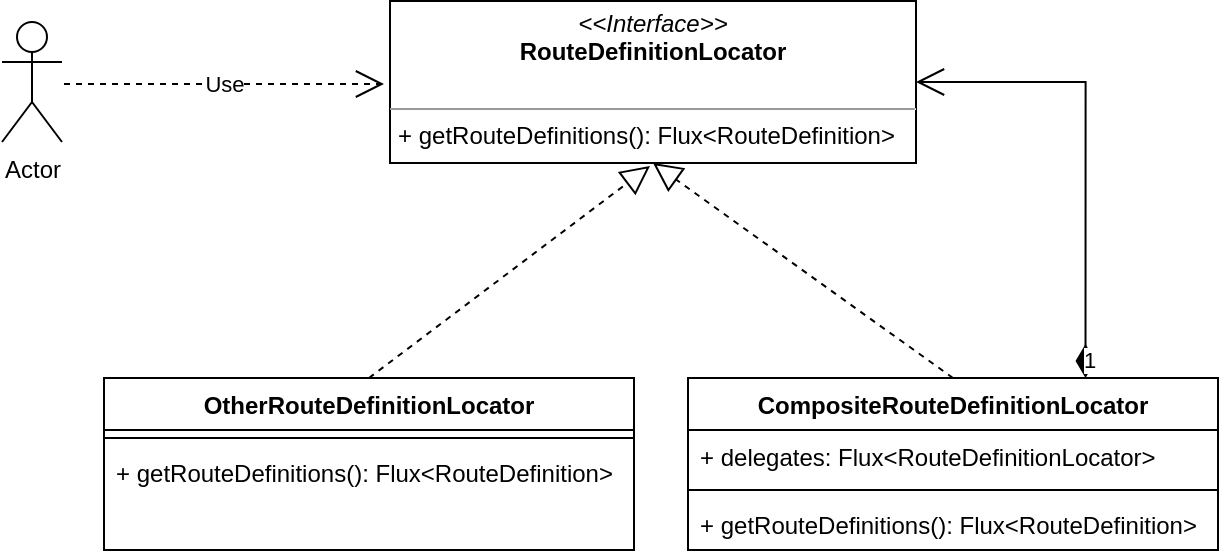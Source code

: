 <mxfile version="21.0.6" type="github">
  <diagram id="K4g5H_F3tM1JXKE1jrMc" name="Page-1">
    <mxGraphModel dx="1562" dy="829" grid="0" gridSize="10" guides="1" tooltips="1" connect="1" arrows="1" fold="1" page="1" pageScale="1" pageWidth="1200" pageHeight="1920" math="0" shadow="0">
      <root>
        <mxCell id="0" />
        <mxCell id="1" parent="0" />
        <mxCell id="7lKeUnp7h8Wlk9BfpHTG-4" value="Actor" style="shape=umlActor;verticalLabelPosition=bottom;verticalAlign=top;html=1;outlineConnect=0;" vertex="1" parent="1">
          <mxGeometry x="152" y="611" width="30" height="60" as="geometry" />
        </mxCell>
        <mxCell id="7lKeUnp7h8Wlk9BfpHTG-6" value="Use" style="endArrow=open;endSize=12;dashed=1;html=1;rounded=0;shadow=0;" edge="1" parent="1">
          <mxGeometry width="160" relative="1" as="geometry">
            <mxPoint x="183" y="642" as="sourcePoint" />
            <mxPoint x="343" y="642" as="targetPoint" />
          </mxGeometry>
        </mxCell>
        <mxCell id="7lKeUnp7h8Wlk9BfpHTG-7" value="&lt;p style=&quot;margin:0px;margin-top:4px;text-align:center;&quot;&gt;&lt;i&gt;&amp;lt;&amp;lt;Interface&amp;gt;&amp;gt;&lt;/i&gt;&lt;br&gt;&lt;b&gt;RouteDefinitionLocator&lt;/b&gt;&lt;br&gt;&lt;/p&gt;&lt;p style=&quot;margin:0px;margin-left:4px;&quot;&gt;&lt;br&gt;&lt;/p&gt;&lt;hr size=&quot;1&quot;&gt;&lt;p style=&quot;margin:0px;margin-left:4px;&quot;&gt;+ getRouteDefinitions(): Flux&amp;lt;RouteDefinition&amp;gt;&lt;br&gt;&lt;/p&gt;" style="verticalAlign=top;align=left;overflow=fill;fontSize=12;fontFamily=Helvetica;html=1;whiteSpace=wrap;" vertex="1" parent="1">
          <mxGeometry x="346" y="600.5" width="263" height="81" as="geometry" />
        </mxCell>
        <mxCell id="7lKeUnp7h8Wlk9BfpHTG-8" value="CompositeRouteDefinitionLocator" style="swimlane;fontStyle=1;align=center;verticalAlign=top;childLayout=stackLayout;horizontal=1;startSize=26;horizontalStack=0;resizeParent=1;resizeParentMax=0;resizeLast=0;collapsible=1;marginBottom=0;whiteSpace=wrap;html=1;" vertex="1" parent="1">
          <mxGeometry x="495" y="789" width="265" height="86" as="geometry" />
        </mxCell>
        <mxCell id="7lKeUnp7h8Wlk9BfpHTG-9" value="+ delegates: Flux&amp;lt;RouteDefinitionLocator&amp;gt;" style="text;strokeColor=none;fillColor=none;align=left;verticalAlign=top;spacingLeft=4;spacingRight=4;overflow=hidden;rotatable=0;points=[[0,0.5],[1,0.5]];portConstraint=eastwest;whiteSpace=wrap;html=1;" vertex="1" parent="7lKeUnp7h8Wlk9BfpHTG-8">
          <mxGeometry y="26" width="265" height="26" as="geometry" />
        </mxCell>
        <mxCell id="7lKeUnp7h8Wlk9BfpHTG-10" value="" style="line;strokeWidth=1;fillColor=none;align=left;verticalAlign=middle;spacingTop=-1;spacingLeft=3;spacingRight=3;rotatable=0;labelPosition=right;points=[];portConstraint=eastwest;strokeColor=inherit;" vertex="1" parent="7lKeUnp7h8Wlk9BfpHTG-8">
          <mxGeometry y="52" width="265" height="8" as="geometry" />
        </mxCell>
        <mxCell id="7lKeUnp7h8Wlk9BfpHTG-11" value="+ getRouteDefinitions(): Flux&amp;lt;RouteDefinition&amp;gt;" style="text;strokeColor=none;fillColor=none;align=left;verticalAlign=top;spacingLeft=4;spacingRight=4;overflow=hidden;rotatable=0;points=[[0,0.5],[1,0.5]];portConstraint=eastwest;whiteSpace=wrap;html=1;" vertex="1" parent="7lKeUnp7h8Wlk9BfpHTG-8">
          <mxGeometry y="60" width="265" height="26" as="geometry" />
        </mxCell>
        <mxCell id="7lKeUnp7h8Wlk9BfpHTG-12" value="" style="endArrow=block;dashed=1;endFill=0;endSize=12;html=1;rounded=0;exitX=0.5;exitY=0;exitDx=0;exitDy=0;entryX=0.5;entryY=1;entryDx=0;entryDy=0;" edge="1" parent="1" source="7lKeUnp7h8Wlk9BfpHTG-8" target="7lKeUnp7h8Wlk9BfpHTG-7">
          <mxGeometry width="160" relative="1" as="geometry">
            <mxPoint x="519" y="726" as="sourcePoint" />
            <mxPoint x="679" y="726" as="targetPoint" />
          </mxGeometry>
        </mxCell>
        <mxCell id="7lKeUnp7h8Wlk9BfpHTG-13" value="OtherRouteDefinitionLocator" style="swimlane;fontStyle=1;align=center;verticalAlign=top;childLayout=stackLayout;horizontal=1;startSize=26;horizontalStack=0;resizeParent=1;resizeParentMax=0;resizeLast=0;collapsible=1;marginBottom=0;whiteSpace=wrap;html=1;" vertex="1" parent="1">
          <mxGeometry x="203" y="789" width="265" height="86" as="geometry" />
        </mxCell>
        <mxCell id="7lKeUnp7h8Wlk9BfpHTG-15" value="" style="line;strokeWidth=1;fillColor=none;align=left;verticalAlign=middle;spacingTop=-1;spacingLeft=3;spacingRight=3;rotatable=0;labelPosition=right;points=[];portConstraint=eastwest;strokeColor=inherit;" vertex="1" parent="7lKeUnp7h8Wlk9BfpHTG-13">
          <mxGeometry y="26" width="265" height="8" as="geometry" />
        </mxCell>
        <mxCell id="7lKeUnp7h8Wlk9BfpHTG-16" value="+ getRouteDefinitions(): Flux&amp;lt;RouteDefinition&amp;gt;" style="text;strokeColor=none;fillColor=none;align=left;verticalAlign=top;spacingLeft=4;spacingRight=4;overflow=hidden;rotatable=0;points=[[0,0.5],[1,0.5]];portConstraint=eastwest;whiteSpace=wrap;html=1;" vertex="1" parent="7lKeUnp7h8Wlk9BfpHTG-13">
          <mxGeometry y="34" width="265" height="52" as="geometry" />
        </mxCell>
        <mxCell id="7lKeUnp7h8Wlk9BfpHTG-17" value="" style="endArrow=block;dashed=1;endFill=0;endSize=12;html=1;rounded=0;exitX=0.5;exitY=0;exitDx=0;exitDy=0;" edge="1" parent="1" source="7lKeUnp7h8Wlk9BfpHTG-13">
          <mxGeometry width="160" relative="1" as="geometry">
            <mxPoint x="342" y="787" as="sourcePoint" />
            <mxPoint x="476" y="683" as="targetPoint" />
          </mxGeometry>
        </mxCell>
        <mxCell id="7lKeUnp7h8Wlk9BfpHTG-19" value="1" style="endArrow=open;html=1;endSize=12;startArrow=diamondThin;startSize=14;startFill=1;edgeStyle=orthogonalEdgeStyle;align=left;verticalAlign=bottom;rounded=0;entryX=1;entryY=0.5;entryDx=0;entryDy=0;exitX=0.75;exitY=0;exitDx=0;exitDy=0;" edge="1" parent="1" source="7lKeUnp7h8Wlk9BfpHTG-8" target="7lKeUnp7h8Wlk9BfpHTG-7">
          <mxGeometry x="-1" y="3" relative="1" as="geometry">
            <mxPoint x="686" y="740" as="sourcePoint" />
            <mxPoint x="846" y="585" as="targetPoint" />
          </mxGeometry>
        </mxCell>
      </root>
    </mxGraphModel>
  </diagram>
</mxfile>
